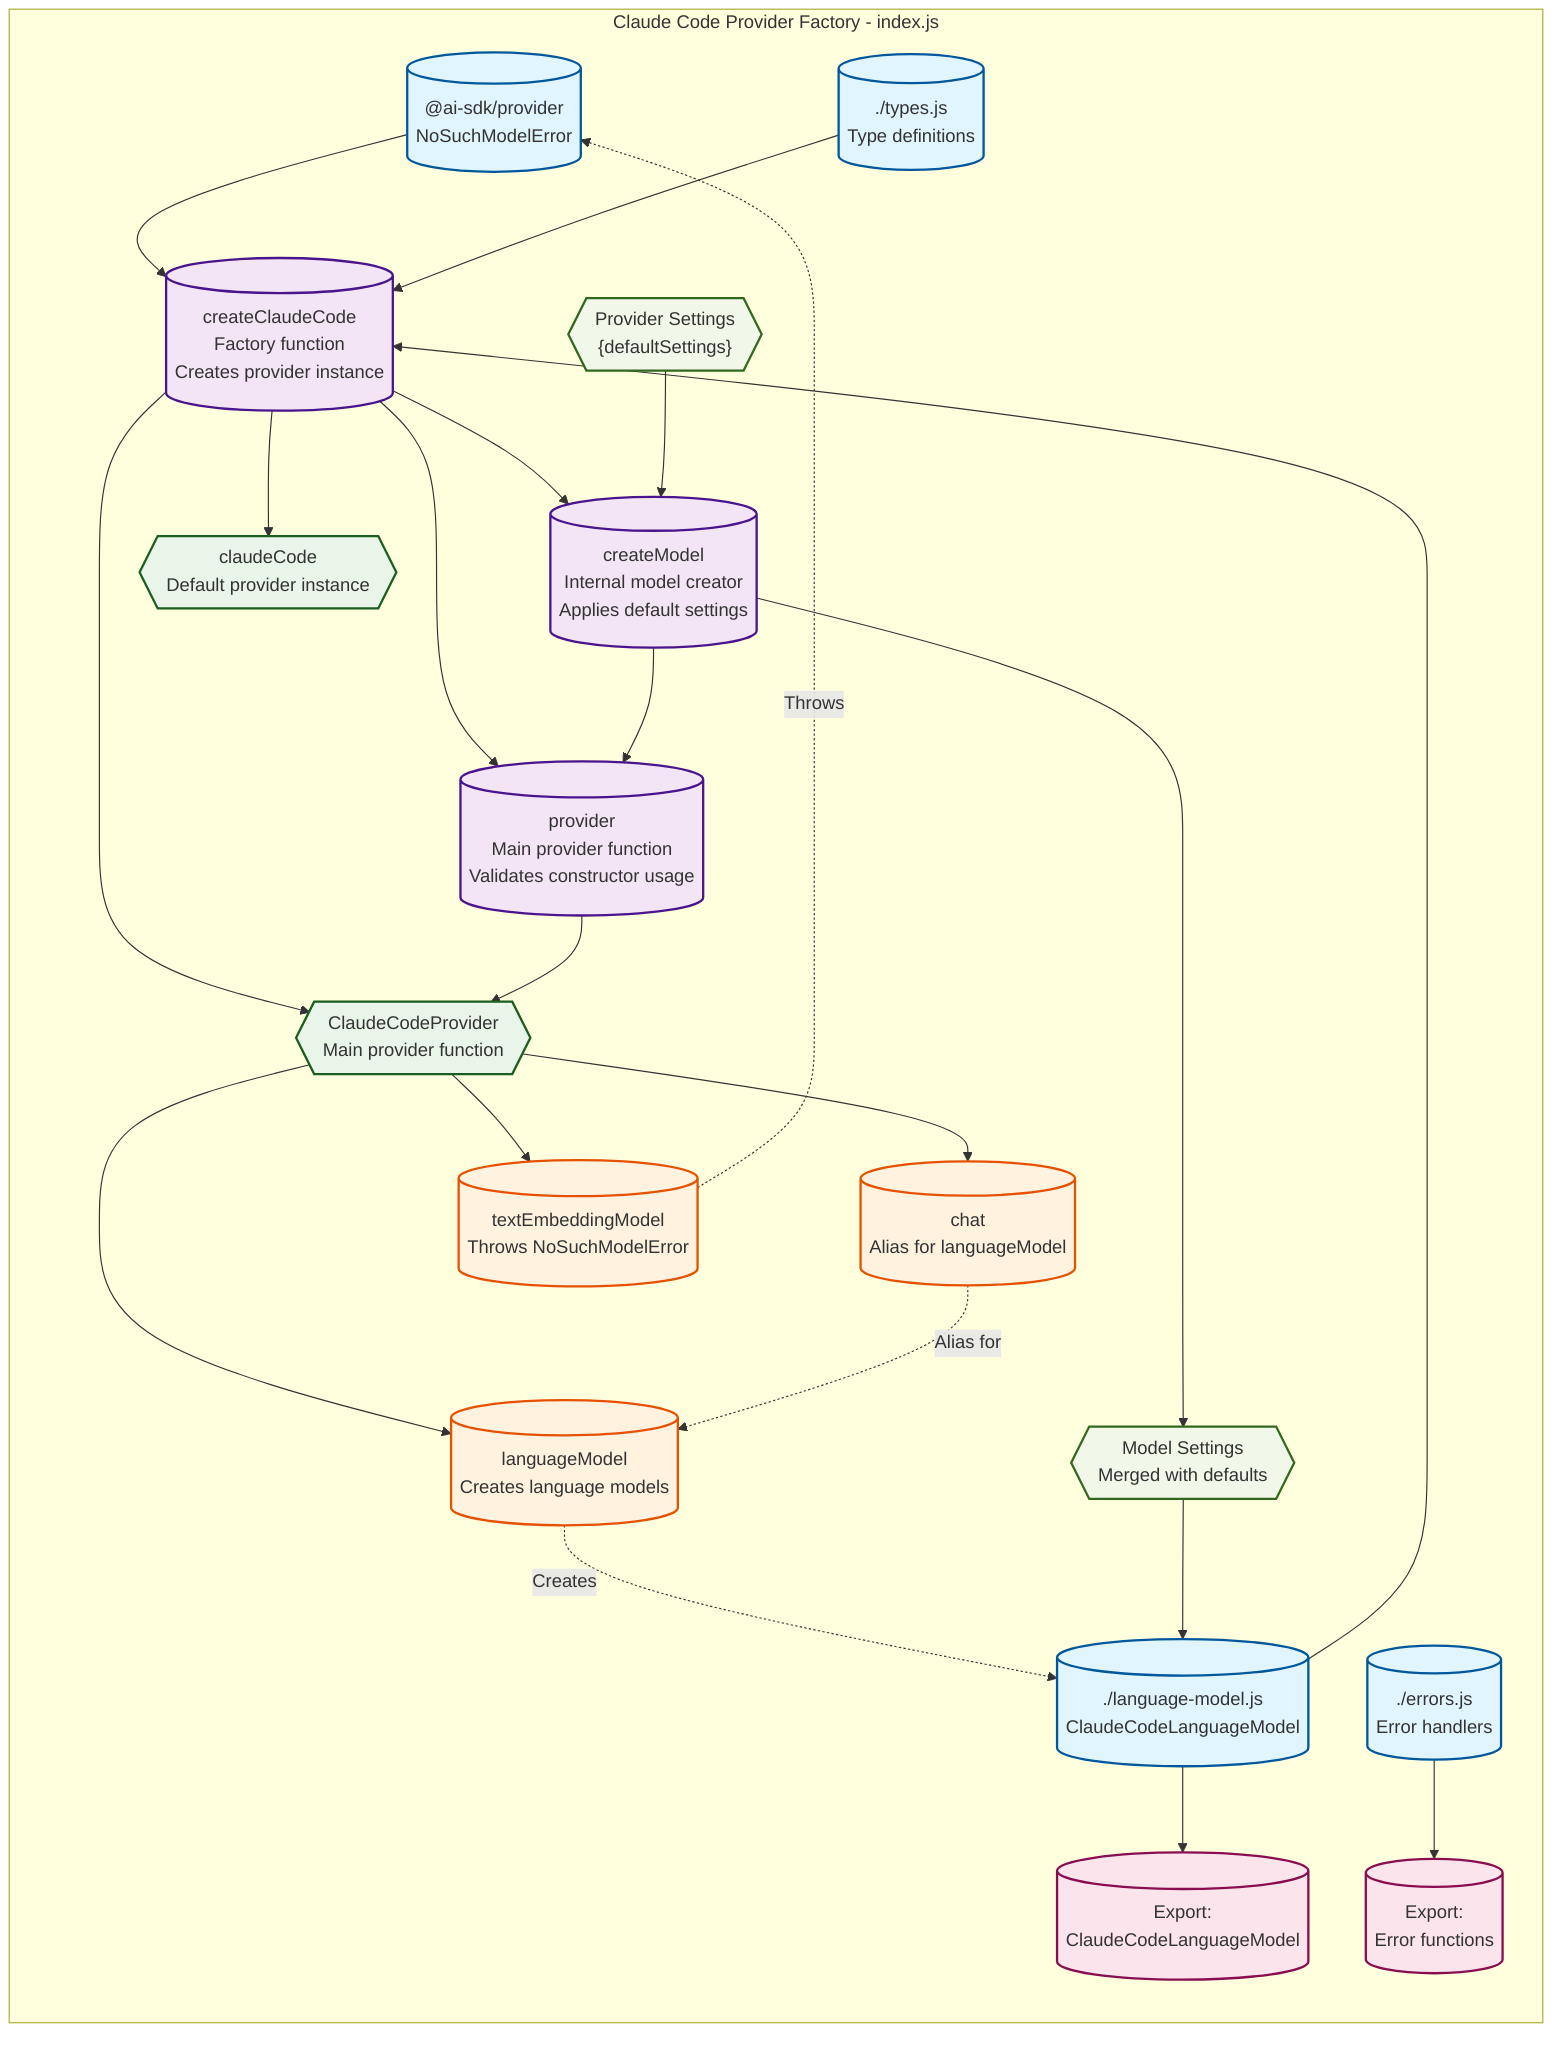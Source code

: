 graph TD
    subgraph "Claude Code Provider Factory - index.js"
        direction TB
        
        %% External Dependencies
        EXT_SDK[("@ai-sdk/provider<br/>NoSuchModelError")]
        EXT_LANG[("./language-model.js<br/>ClaudeCodeLanguageModel")]
        EXT_ERRORS[("./errors.js<br/>Error handlers")]
        EXT_TYPES[("./types.js<br/>Type definitions")]
        
        %% Main Factory Function
        CREATE_PROVIDER[("createClaudeCode<br/>Factory function<br/>Creates provider instance")]
        
        %% Provider Instance
        PROVIDER{{"ClaudeCodeProvider<br/>Main provider function"}}
        
        %% Internal Functions
        CREATE_MODEL[("createModel<br/>Internal model creator<br/>Applies default settings")]
        PROVIDER_FUNC[("provider<br/>Main provider function<br/>Validates constructor usage")]
        
        %% Provider Methods
        LANG_MODEL[("languageModel<br/>Creates language models")]
        CHAT_MODEL[("chat<br/>Alias for languageModel")]
        EMBED_MODEL[("textEmbeddingModel<br/>Throws NoSuchModelError")]
        
        %% Default Instance
        DEFAULT_INSTANCE{{"claudeCode<br/>Default provider instance"}}
        
        %% Exports
        EXPORT_LANG[("Export:<br/>ClaudeCodeLanguageModel")]
        EXPORT_ERRORS[("Export:<br/>Error functions")]
        
        %% Flow Connections
        EXT_SDK --> CREATE_PROVIDER
        EXT_LANG --> CREATE_PROVIDER
        EXT_TYPES --> CREATE_PROVIDER
        
        CREATE_PROVIDER --> CREATE_MODEL
        CREATE_PROVIDER --> PROVIDER_FUNC
        CREATE_PROVIDER --> PROVIDER
        
        CREATE_MODEL --> PROVIDER_FUNC
        PROVIDER_FUNC --> PROVIDER
        
        PROVIDER --> LANG_MODEL
        PROVIDER --> CHAT_MODEL
        PROVIDER --> EMBED_MODEL
        
        CREATE_PROVIDER --> DEFAULT_INSTANCE
        
        %% Method Relationships
        LANG_MODEL -.->|"Creates"| EXT_LANG
        CHAT_MODEL -.->|"Alias for"| LANG_MODEL
        EMBED_MODEL -.->|"Throws"| EXT_SDK
        
        %% Export Relationships
        EXT_LANG --> EXPORT_LANG
        EXT_ERRORS --> EXPORT_ERRORS
        
        %% Settings Flow
        SETTINGS{{"Provider Settings<br/>{defaultSettings}"}}
        MODEL_SETTINGS{{"Model Settings<br/>Merged with defaults"}}
        
        SETTINGS --> CREATE_MODEL
        CREATE_MODEL --> MODEL_SETTINGS
        MODEL_SETTINGS --> EXT_LANG
    end
    
    %% Style Classes
    classDef external fill:#e1f5fe,stroke:#01579b,stroke-width:2px
    classDef factory fill:#f3e5f5,stroke:#4a148c,stroke-width:2px
    classDef provider fill:#e8f5e8,stroke:#1b5e20,stroke-width:2px
    classDef method fill:#fff3e0,stroke:#e65100,stroke-width:2px
    classDef export fill:#fce4ec,stroke:#880e4f,stroke-width:2px
    classDef data fill:#f1f8e9,stroke:#33691e,stroke-width:2px
    
    %% Apply Styles
    class EXT_SDK,EXT_LANG,EXT_ERRORS,EXT_TYPES external
    class CREATE_PROVIDER,CREATE_MODEL,PROVIDER_FUNC factory
    class PROVIDER,DEFAULT_INSTANCE provider
    class LANG_MODEL,CHAT_MODEL,EMBED_MODEL method
    class EXPORT_LANG,EXPORT_ERRORS export
    class SETTINGS,MODEL_SETTINGS data